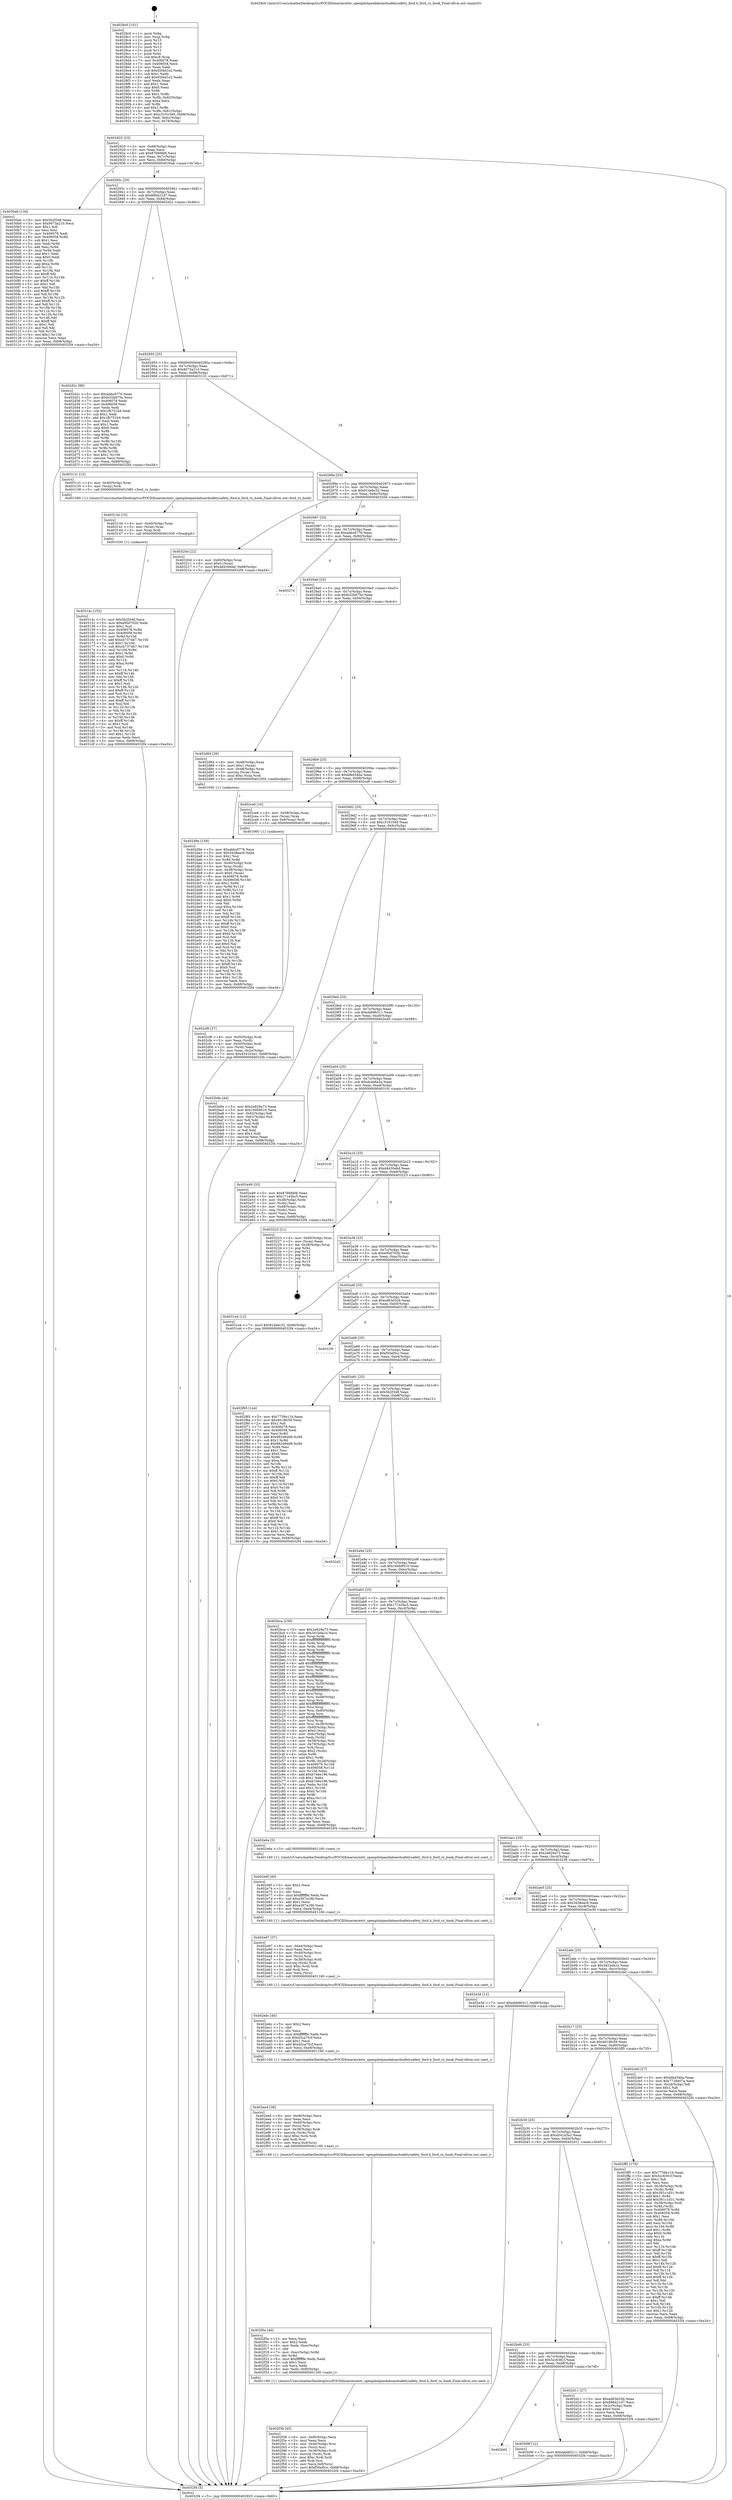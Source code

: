digraph "0x4028c0" {
  label = "0x4028c0 (/mnt/c/Users/mathe/Desktop/tcc/POCII/binaries/extr_openpilotpandaboardsafetysafety_ford.h_ford_rx_hook_Final-ollvm.out::main(0))"
  labelloc = "t"
  node[shape=record]

  Entry [label="",width=0.3,height=0.3,shape=circle,fillcolor=black,style=filled]
  "0x402925" [label="{
     0x402925 [23]\l
     | [instrs]\l
     &nbsp;&nbsp;0x402925 \<+3\>: mov -0x68(%rbp),%eax\l
     &nbsp;&nbsp;0x402928 \<+2\>: mov %eax,%ecx\l
     &nbsp;&nbsp;0x40292a \<+6\>: sub $0x87666fd8,%ecx\l
     &nbsp;&nbsp;0x402930 \<+3\>: mov %eax,-0x7c(%rbp)\l
     &nbsp;&nbsp;0x402933 \<+3\>: mov %ecx,-0x80(%rbp)\l
     &nbsp;&nbsp;0x402936 \<+6\>: je 00000000004030ab \<main+0x7eb\>\l
  }"]
  "0x4030ab" [label="{
     0x4030ab [134]\l
     | [instrs]\l
     &nbsp;&nbsp;0x4030ab \<+5\>: mov $0x5b2f348,%eax\l
     &nbsp;&nbsp;0x4030b0 \<+5\>: mov $0x9073a210,%ecx\l
     &nbsp;&nbsp;0x4030b5 \<+2\>: mov $0x1,%dl\l
     &nbsp;&nbsp;0x4030b7 \<+2\>: xor %esi,%esi\l
     &nbsp;&nbsp;0x4030b9 \<+7\>: mov 0x406078,%edi\l
     &nbsp;&nbsp;0x4030c0 \<+8\>: mov 0x406058,%r8d\l
     &nbsp;&nbsp;0x4030c8 \<+3\>: sub $0x1,%esi\l
     &nbsp;&nbsp;0x4030cb \<+3\>: mov %edi,%r9d\l
     &nbsp;&nbsp;0x4030ce \<+3\>: add %esi,%r9d\l
     &nbsp;&nbsp;0x4030d1 \<+4\>: imul %r9d,%edi\l
     &nbsp;&nbsp;0x4030d5 \<+3\>: and $0x1,%edi\l
     &nbsp;&nbsp;0x4030d8 \<+3\>: cmp $0x0,%edi\l
     &nbsp;&nbsp;0x4030db \<+4\>: sete %r10b\l
     &nbsp;&nbsp;0x4030df \<+4\>: cmp $0xa,%r8d\l
     &nbsp;&nbsp;0x4030e3 \<+4\>: setl %r11b\l
     &nbsp;&nbsp;0x4030e7 \<+3\>: mov %r10b,%bl\l
     &nbsp;&nbsp;0x4030ea \<+3\>: xor $0xff,%bl\l
     &nbsp;&nbsp;0x4030ed \<+3\>: mov %r11b,%r14b\l
     &nbsp;&nbsp;0x4030f0 \<+4\>: xor $0xff,%r14b\l
     &nbsp;&nbsp;0x4030f4 \<+3\>: xor $0x1,%dl\l
     &nbsp;&nbsp;0x4030f7 \<+3\>: mov %bl,%r15b\l
     &nbsp;&nbsp;0x4030fa \<+4\>: and $0xff,%r15b\l
     &nbsp;&nbsp;0x4030fe \<+3\>: and %dl,%r10b\l
     &nbsp;&nbsp;0x403101 \<+3\>: mov %r14b,%r12b\l
     &nbsp;&nbsp;0x403104 \<+4\>: and $0xff,%r12b\l
     &nbsp;&nbsp;0x403108 \<+3\>: and %dl,%r11b\l
     &nbsp;&nbsp;0x40310b \<+3\>: or %r10b,%r15b\l
     &nbsp;&nbsp;0x40310e \<+3\>: or %r11b,%r12b\l
     &nbsp;&nbsp;0x403111 \<+3\>: xor %r12b,%r15b\l
     &nbsp;&nbsp;0x403114 \<+3\>: or %r14b,%bl\l
     &nbsp;&nbsp;0x403117 \<+3\>: xor $0xff,%bl\l
     &nbsp;&nbsp;0x40311a \<+3\>: or $0x1,%dl\l
     &nbsp;&nbsp;0x40311d \<+2\>: and %dl,%bl\l
     &nbsp;&nbsp;0x40311f \<+3\>: or %bl,%r15b\l
     &nbsp;&nbsp;0x403122 \<+4\>: test $0x1,%r15b\l
     &nbsp;&nbsp;0x403126 \<+3\>: cmovne %ecx,%eax\l
     &nbsp;&nbsp;0x403129 \<+3\>: mov %eax,-0x68(%rbp)\l
     &nbsp;&nbsp;0x40312c \<+5\>: jmp 00000000004032f4 \<main+0xa34\>\l
  }"]
  "0x40293c" [label="{
     0x40293c [25]\l
     | [instrs]\l
     &nbsp;&nbsp;0x40293c \<+5\>: jmp 0000000000402941 \<main+0x81\>\l
     &nbsp;&nbsp;0x402941 \<+3\>: mov -0x7c(%rbp),%eax\l
     &nbsp;&nbsp;0x402944 \<+5\>: sub $0x888421d7,%eax\l
     &nbsp;&nbsp;0x402949 \<+6\>: mov %eax,-0x84(%rbp)\l
     &nbsp;&nbsp;0x40294f \<+6\>: je 0000000000402d2c \<main+0x46c\>\l
  }"]
  Exit [label="",width=0.3,height=0.3,shape=circle,fillcolor=black,style=filled,peripheries=2]
  "0x402d2c" [label="{
     0x402d2c [88]\l
     | [instrs]\l
     &nbsp;&nbsp;0x402d2c \<+5\>: mov $0xabbc6776,%eax\l
     &nbsp;&nbsp;0x402d31 \<+5\>: mov $0xb32b875e,%ecx\l
     &nbsp;&nbsp;0x402d36 \<+7\>: mov 0x406078,%edx\l
     &nbsp;&nbsp;0x402d3d \<+7\>: mov 0x406058,%esi\l
     &nbsp;&nbsp;0x402d44 \<+2\>: mov %edx,%edi\l
     &nbsp;&nbsp;0x402d46 \<+6\>: sub $0x1fb751b4,%edi\l
     &nbsp;&nbsp;0x402d4c \<+3\>: sub $0x1,%edi\l
     &nbsp;&nbsp;0x402d4f \<+6\>: add $0x1fb751b4,%edi\l
     &nbsp;&nbsp;0x402d55 \<+3\>: imul %edi,%edx\l
     &nbsp;&nbsp;0x402d58 \<+3\>: and $0x1,%edx\l
     &nbsp;&nbsp;0x402d5b \<+3\>: cmp $0x0,%edx\l
     &nbsp;&nbsp;0x402d5e \<+4\>: sete %r8b\l
     &nbsp;&nbsp;0x402d62 \<+3\>: cmp $0xa,%esi\l
     &nbsp;&nbsp;0x402d65 \<+4\>: setl %r9b\l
     &nbsp;&nbsp;0x402d69 \<+3\>: mov %r8b,%r10b\l
     &nbsp;&nbsp;0x402d6c \<+3\>: and %r9b,%r10b\l
     &nbsp;&nbsp;0x402d6f \<+3\>: xor %r9b,%r8b\l
     &nbsp;&nbsp;0x402d72 \<+3\>: or %r8b,%r10b\l
     &nbsp;&nbsp;0x402d75 \<+4\>: test $0x1,%r10b\l
     &nbsp;&nbsp;0x402d79 \<+3\>: cmovne %ecx,%eax\l
     &nbsp;&nbsp;0x402d7c \<+3\>: mov %eax,-0x68(%rbp)\l
     &nbsp;&nbsp;0x402d7f \<+5\>: jmp 00000000004032f4 \<main+0xa34\>\l
  }"]
  "0x402955" [label="{
     0x402955 [25]\l
     | [instrs]\l
     &nbsp;&nbsp;0x402955 \<+5\>: jmp 000000000040295a \<main+0x9a\>\l
     &nbsp;&nbsp;0x40295a \<+3\>: mov -0x7c(%rbp),%eax\l
     &nbsp;&nbsp;0x40295d \<+5\>: sub $0x9073a210,%eax\l
     &nbsp;&nbsp;0x402962 \<+6\>: mov %eax,-0x88(%rbp)\l
     &nbsp;&nbsp;0x402968 \<+6\>: je 0000000000403131 \<main+0x871\>\l
  }"]
  "0x40314c" [label="{
     0x40314c [152]\l
     | [instrs]\l
     &nbsp;&nbsp;0x40314c \<+5\>: mov $0x5b2f348,%ecx\l
     &nbsp;&nbsp;0x403151 \<+5\>: mov $0xe95d702b,%edx\l
     &nbsp;&nbsp;0x403156 \<+3\>: mov $0x1,%sil\l
     &nbsp;&nbsp;0x403159 \<+8\>: mov 0x406078,%r8d\l
     &nbsp;&nbsp;0x403161 \<+8\>: mov 0x406058,%r9d\l
     &nbsp;&nbsp;0x403169 \<+3\>: mov %r8d,%r10d\l
     &nbsp;&nbsp;0x40316c \<+7\>: add $0xcb7374b7,%r10d\l
     &nbsp;&nbsp;0x403173 \<+4\>: sub $0x1,%r10d\l
     &nbsp;&nbsp;0x403177 \<+7\>: sub $0xcb7374b7,%r10d\l
     &nbsp;&nbsp;0x40317e \<+4\>: imul %r10d,%r8d\l
     &nbsp;&nbsp;0x403182 \<+4\>: and $0x1,%r8d\l
     &nbsp;&nbsp;0x403186 \<+4\>: cmp $0x0,%r8d\l
     &nbsp;&nbsp;0x40318a \<+4\>: sete %r11b\l
     &nbsp;&nbsp;0x40318e \<+4\>: cmp $0xa,%r9d\l
     &nbsp;&nbsp;0x403192 \<+3\>: setl %bl\l
     &nbsp;&nbsp;0x403195 \<+3\>: mov %r11b,%r14b\l
     &nbsp;&nbsp;0x403198 \<+4\>: xor $0xff,%r14b\l
     &nbsp;&nbsp;0x40319c \<+3\>: mov %bl,%r15b\l
     &nbsp;&nbsp;0x40319f \<+4\>: xor $0xff,%r15b\l
     &nbsp;&nbsp;0x4031a3 \<+4\>: xor $0x1,%sil\l
     &nbsp;&nbsp;0x4031a7 \<+3\>: mov %r14b,%r12b\l
     &nbsp;&nbsp;0x4031aa \<+4\>: and $0xff,%r12b\l
     &nbsp;&nbsp;0x4031ae \<+3\>: and %sil,%r11b\l
     &nbsp;&nbsp;0x4031b1 \<+3\>: mov %r15b,%r13b\l
     &nbsp;&nbsp;0x4031b4 \<+4\>: and $0xff,%r13b\l
     &nbsp;&nbsp;0x4031b8 \<+3\>: and %sil,%bl\l
     &nbsp;&nbsp;0x4031bb \<+3\>: or %r11b,%r12b\l
     &nbsp;&nbsp;0x4031be \<+3\>: or %bl,%r13b\l
     &nbsp;&nbsp;0x4031c1 \<+3\>: xor %r13b,%r12b\l
     &nbsp;&nbsp;0x4031c4 \<+3\>: or %r15b,%r14b\l
     &nbsp;&nbsp;0x4031c7 \<+4\>: xor $0xff,%r14b\l
     &nbsp;&nbsp;0x4031cb \<+4\>: or $0x1,%sil\l
     &nbsp;&nbsp;0x4031cf \<+3\>: and %sil,%r14b\l
     &nbsp;&nbsp;0x4031d2 \<+3\>: or %r14b,%r12b\l
     &nbsp;&nbsp;0x4031d5 \<+4\>: test $0x1,%r12b\l
     &nbsp;&nbsp;0x4031d9 \<+3\>: cmovne %edx,%ecx\l
     &nbsp;&nbsp;0x4031dc \<+3\>: mov %ecx,-0x68(%rbp)\l
     &nbsp;&nbsp;0x4031df \<+5\>: jmp 00000000004032f4 \<main+0xa34\>\l
  }"]
  "0x403131" [label="{
     0x403131 [12]\l
     | [instrs]\l
     &nbsp;&nbsp;0x403131 \<+4\>: mov -0x40(%rbp),%rax\l
     &nbsp;&nbsp;0x403135 \<+3\>: mov (%rax),%rdi\l
     &nbsp;&nbsp;0x403138 \<+5\>: call 0000000000401580 \<ford_rx_hook\>\l
     | [calls]\l
     &nbsp;&nbsp;0x401580 \{1\} (/mnt/c/Users/mathe/Desktop/tcc/POCII/binaries/extr_openpilotpandaboardsafetysafety_ford.h_ford_rx_hook_Final-ollvm.out::ford_rx_hook)\l
  }"]
  "0x40296e" [label="{
     0x40296e [25]\l
     | [instrs]\l
     &nbsp;&nbsp;0x40296e \<+5\>: jmp 0000000000402973 \<main+0xb3\>\l
     &nbsp;&nbsp;0x402973 \<+3\>: mov -0x7c(%rbp),%eax\l
     &nbsp;&nbsp;0x402976 \<+5\>: sub $0x914ebc32,%eax\l
     &nbsp;&nbsp;0x40297b \<+6\>: mov %eax,-0x8c(%rbp)\l
     &nbsp;&nbsp;0x402981 \<+6\>: je 000000000040320d \<main+0x94d\>\l
  }"]
  "0x40313d" [label="{
     0x40313d [15]\l
     | [instrs]\l
     &nbsp;&nbsp;0x40313d \<+4\>: mov -0x40(%rbp),%rax\l
     &nbsp;&nbsp;0x403141 \<+3\>: mov (%rax),%rax\l
     &nbsp;&nbsp;0x403144 \<+3\>: mov %rax,%rdi\l
     &nbsp;&nbsp;0x403147 \<+5\>: call 0000000000401030 \<free@plt\>\l
     | [calls]\l
     &nbsp;&nbsp;0x401030 \{1\} (unknown)\l
  }"]
  "0x40320d" [label="{
     0x40320d [22]\l
     | [instrs]\l
     &nbsp;&nbsp;0x40320d \<+4\>: mov -0x60(%rbp),%rax\l
     &nbsp;&nbsp;0x403211 \<+6\>: movl $0x0,(%rax)\l
     &nbsp;&nbsp;0x403217 \<+7\>: movl $0xdd430ebd,-0x68(%rbp)\l
     &nbsp;&nbsp;0x40321e \<+5\>: jmp 00000000004032f4 \<main+0xa34\>\l
  }"]
  "0x402987" [label="{
     0x402987 [25]\l
     | [instrs]\l
     &nbsp;&nbsp;0x402987 \<+5\>: jmp 000000000040298c \<main+0xcc\>\l
     &nbsp;&nbsp;0x40298c \<+3\>: mov -0x7c(%rbp),%eax\l
     &nbsp;&nbsp;0x40298f \<+5\>: sub $0xabbc6776,%eax\l
     &nbsp;&nbsp;0x402994 \<+6\>: mov %eax,-0x90(%rbp)\l
     &nbsp;&nbsp;0x40299a \<+6\>: je 0000000000403274 \<main+0x9b4\>\l
  }"]
  "0x402b62" [label="{
     0x402b62\l
  }", style=dashed]
  "0x403274" [label="{
     0x403274\l
  }", style=dashed]
  "0x4029a0" [label="{
     0x4029a0 [25]\l
     | [instrs]\l
     &nbsp;&nbsp;0x4029a0 \<+5\>: jmp 00000000004029a5 \<main+0xe5\>\l
     &nbsp;&nbsp;0x4029a5 \<+3\>: mov -0x7c(%rbp),%eax\l
     &nbsp;&nbsp;0x4029a8 \<+5\>: sub $0xb32b875e,%eax\l
     &nbsp;&nbsp;0x4029ad \<+6\>: mov %eax,-0x94(%rbp)\l
     &nbsp;&nbsp;0x4029b3 \<+6\>: je 0000000000402d84 \<main+0x4c4\>\l
  }"]
  "0x40309f" [label="{
     0x40309f [12]\l
     | [instrs]\l
     &nbsp;&nbsp;0x40309f \<+7\>: movl $0xdab9b311,-0x68(%rbp)\l
     &nbsp;&nbsp;0x4030a6 \<+5\>: jmp 00000000004032f4 \<main+0xa34\>\l
  }"]
  "0x402d84" [label="{
     0x402d84 [26]\l
     | [instrs]\l
     &nbsp;&nbsp;0x402d84 \<+4\>: mov -0x48(%rbp),%rax\l
     &nbsp;&nbsp;0x402d88 \<+6\>: movl $0x1,(%rax)\l
     &nbsp;&nbsp;0x402d8e \<+4\>: mov -0x48(%rbp),%rax\l
     &nbsp;&nbsp;0x402d92 \<+3\>: movslq (%rax),%rax\l
     &nbsp;&nbsp;0x402d95 \<+4\>: imul $0xc,%rax,%rdi\l
     &nbsp;&nbsp;0x402d99 \<+5\>: call 0000000000401050 \<malloc@plt\>\l
     | [calls]\l
     &nbsp;&nbsp;0x401050 \{1\} (unknown)\l
  }"]
  "0x4029b9" [label="{
     0x4029b9 [25]\l
     | [instrs]\l
     &nbsp;&nbsp;0x4029b9 \<+5\>: jmp 00000000004029be \<main+0xfe\>\l
     &nbsp;&nbsp;0x4029be \<+3\>: mov -0x7c(%rbp),%eax\l
     &nbsp;&nbsp;0x4029c1 \<+5\>: sub $0xbfed34ba,%eax\l
     &nbsp;&nbsp;0x4029c6 \<+6\>: mov %eax,-0x98(%rbp)\l
     &nbsp;&nbsp;0x4029cc \<+6\>: je 0000000000402ce6 \<main+0x426\>\l
  }"]
  "0x402f38" [label="{
     0x402f38 [45]\l
     | [instrs]\l
     &nbsp;&nbsp;0x402f38 \<+6\>: mov -0xf0(%rbp),%ecx\l
     &nbsp;&nbsp;0x402f3e \<+3\>: imul %eax,%ecx\l
     &nbsp;&nbsp;0x402f41 \<+4\>: mov -0x40(%rbp),%rsi\l
     &nbsp;&nbsp;0x402f45 \<+3\>: mov (%rsi),%rsi\l
     &nbsp;&nbsp;0x402f48 \<+4\>: mov -0x38(%rbp),%rdi\l
     &nbsp;&nbsp;0x402f4c \<+3\>: movslq (%rdi),%rdi\l
     &nbsp;&nbsp;0x402f4f \<+4\>: imul $0xc,%rdi,%rdi\l
     &nbsp;&nbsp;0x402f53 \<+3\>: add %rdi,%rsi\l
     &nbsp;&nbsp;0x402f56 \<+3\>: mov %ecx,0x8(%rsi)\l
     &nbsp;&nbsp;0x402f59 \<+7\>: movl $0xf50af5cc,-0x68(%rbp)\l
     &nbsp;&nbsp;0x402f60 \<+5\>: jmp 00000000004032f4 \<main+0xa34\>\l
  }"]
  "0x402ce6" [label="{
     0x402ce6 [16]\l
     | [instrs]\l
     &nbsp;&nbsp;0x402ce6 \<+4\>: mov -0x58(%rbp),%rax\l
     &nbsp;&nbsp;0x402cea \<+3\>: mov (%rax),%rax\l
     &nbsp;&nbsp;0x402ced \<+4\>: mov 0x8(%rax),%rdi\l
     &nbsp;&nbsp;0x402cf1 \<+5\>: call 0000000000401060 \<atoi@plt\>\l
     | [calls]\l
     &nbsp;&nbsp;0x401060 \{1\} (unknown)\l
  }"]
  "0x4029d2" [label="{
     0x4029d2 [25]\l
     | [instrs]\l
     &nbsp;&nbsp;0x4029d2 \<+5\>: jmp 00000000004029d7 \<main+0x117\>\l
     &nbsp;&nbsp;0x4029d7 \<+3\>: mov -0x7c(%rbp),%eax\l
     &nbsp;&nbsp;0x4029da \<+5\>: sub $0xc3191049,%eax\l
     &nbsp;&nbsp;0x4029df \<+6\>: mov %eax,-0x9c(%rbp)\l
     &nbsp;&nbsp;0x4029e5 \<+6\>: je 0000000000402b9e \<main+0x2de\>\l
  }"]
  "0x402f0a" [label="{
     0x402f0a [46]\l
     | [instrs]\l
     &nbsp;&nbsp;0x402f0a \<+2\>: xor %ecx,%ecx\l
     &nbsp;&nbsp;0x402f0c \<+5\>: mov $0x2,%edx\l
     &nbsp;&nbsp;0x402f11 \<+6\>: mov %edx,-0xec(%rbp)\l
     &nbsp;&nbsp;0x402f17 \<+1\>: cltd\l
     &nbsp;&nbsp;0x402f18 \<+7\>: mov -0xec(%rbp),%r8d\l
     &nbsp;&nbsp;0x402f1f \<+3\>: idiv %r8d\l
     &nbsp;&nbsp;0x402f22 \<+6\>: imul $0xfffffffe,%edx,%edx\l
     &nbsp;&nbsp;0x402f28 \<+3\>: sub $0x1,%ecx\l
     &nbsp;&nbsp;0x402f2b \<+2\>: sub %ecx,%edx\l
     &nbsp;&nbsp;0x402f2d \<+6\>: mov %edx,-0xf0(%rbp)\l
     &nbsp;&nbsp;0x402f33 \<+5\>: call 0000000000401160 \<next_i\>\l
     | [calls]\l
     &nbsp;&nbsp;0x401160 \{1\} (/mnt/c/Users/mathe/Desktop/tcc/POCII/binaries/extr_openpilotpandaboardsafetysafety_ford.h_ford_rx_hook_Final-ollvm.out::next_i)\l
  }"]
  "0x402b9e" [label="{
     0x402b9e [44]\l
     | [instrs]\l
     &nbsp;&nbsp;0x402b9e \<+5\>: mov $0x2e829a73,%eax\l
     &nbsp;&nbsp;0x402ba3 \<+5\>: mov $0x160b9510,%ecx\l
     &nbsp;&nbsp;0x402ba8 \<+3\>: mov -0x62(%rbp),%dl\l
     &nbsp;&nbsp;0x402bab \<+4\>: mov -0x61(%rbp),%sil\l
     &nbsp;&nbsp;0x402baf \<+3\>: mov %dl,%dil\l
     &nbsp;&nbsp;0x402bb2 \<+3\>: and %sil,%dil\l
     &nbsp;&nbsp;0x402bb5 \<+3\>: xor %sil,%dl\l
     &nbsp;&nbsp;0x402bb8 \<+3\>: or %dl,%dil\l
     &nbsp;&nbsp;0x402bbb \<+4\>: test $0x1,%dil\l
     &nbsp;&nbsp;0x402bbf \<+3\>: cmovne %ecx,%eax\l
     &nbsp;&nbsp;0x402bc2 \<+3\>: mov %eax,-0x68(%rbp)\l
     &nbsp;&nbsp;0x402bc5 \<+5\>: jmp 00000000004032f4 \<main+0xa34\>\l
  }"]
  "0x4029eb" [label="{
     0x4029eb [25]\l
     | [instrs]\l
     &nbsp;&nbsp;0x4029eb \<+5\>: jmp 00000000004029f0 \<main+0x130\>\l
     &nbsp;&nbsp;0x4029f0 \<+3\>: mov -0x7c(%rbp),%eax\l
     &nbsp;&nbsp;0x4029f3 \<+5\>: sub $0xdab9b311,%eax\l
     &nbsp;&nbsp;0x4029f8 \<+6\>: mov %eax,-0xa0(%rbp)\l
     &nbsp;&nbsp;0x4029fe \<+6\>: je 0000000000402e49 \<main+0x589\>\l
  }"]
  "0x4032f4" [label="{
     0x4032f4 [5]\l
     | [instrs]\l
     &nbsp;&nbsp;0x4032f4 \<+5\>: jmp 0000000000402925 \<main+0x65\>\l
  }"]
  "0x4028c0" [label="{
     0x4028c0 [101]\l
     | [instrs]\l
     &nbsp;&nbsp;0x4028c0 \<+1\>: push %rbp\l
     &nbsp;&nbsp;0x4028c1 \<+3\>: mov %rsp,%rbp\l
     &nbsp;&nbsp;0x4028c4 \<+2\>: push %r15\l
     &nbsp;&nbsp;0x4028c6 \<+2\>: push %r14\l
     &nbsp;&nbsp;0x4028c8 \<+2\>: push %r13\l
     &nbsp;&nbsp;0x4028ca \<+2\>: push %r12\l
     &nbsp;&nbsp;0x4028cc \<+1\>: push %rbx\l
     &nbsp;&nbsp;0x4028cd \<+7\>: sub $0xc8,%rsp\l
     &nbsp;&nbsp;0x4028d4 \<+7\>: mov 0x406078,%eax\l
     &nbsp;&nbsp;0x4028db \<+7\>: mov 0x406058,%ecx\l
     &nbsp;&nbsp;0x4028e2 \<+2\>: mov %eax,%edx\l
     &nbsp;&nbsp;0x4028e4 \<+6\>: sub $0x92f4d1e2,%edx\l
     &nbsp;&nbsp;0x4028ea \<+3\>: sub $0x1,%edx\l
     &nbsp;&nbsp;0x4028ed \<+6\>: add $0x92f4d1e2,%edx\l
     &nbsp;&nbsp;0x4028f3 \<+3\>: imul %edx,%eax\l
     &nbsp;&nbsp;0x4028f6 \<+3\>: and $0x1,%eax\l
     &nbsp;&nbsp;0x4028f9 \<+3\>: cmp $0x0,%eax\l
     &nbsp;&nbsp;0x4028fc \<+4\>: sete %r8b\l
     &nbsp;&nbsp;0x402900 \<+4\>: and $0x1,%r8b\l
     &nbsp;&nbsp;0x402904 \<+4\>: mov %r8b,-0x62(%rbp)\l
     &nbsp;&nbsp;0x402908 \<+3\>: cmp $0xa,%ecx\l
     &nbsp;&nbsp;0x40290b \<+4\>: setl %r8b\l
     &nbsp;&nbsp;0x40290f \<+4\>: and $0x1,%r8b\l
     &nbsp;&nbsp;0x402913 \<+4\>: mov %r8b,-0x61(%rbp)\l
     &nbsp;&nbsp;0x402917 \<+7\>: movl $0xc3191049,-0x68(%rbp)\l
     &nbsp;&nbsp;0x40291e \<+3\>: mov %edi,-0x6c(%rbp)\l
     &nbsp;&nbsp;0x402921 \<+4\>: mov %rsi,-0x78(%rbp)\l
  }"]
  "0x402ee4" [label="{
     0x402ee4 [38]\l
     | [instrs]\l
     &nbsp;&nbsp;0x402ee4 \<+6\>: mov -0xe8(%rbp),%ecx\l
     &nbsp;&nbsp;0x402eea \<+3\>: imul %eax,%ecx\l
     &nbsp;&nbsp;0x402eed \<+4\>: mov -0x40(%rbp),%rsi\l
     &nbsp;&nbsp;0x402ef1 \<+3\>: mov (%rsi),%rsi\l
     &nbsp;&nbsp;0x402ef4 \<+4\>: mov -0x38(%rbp),%rdi\l
     &nbsp;&nbsp;0x402ef8 \<+3\>: movslq (%rdi),%rdi\l
     &nbsp;&nbsp;0x402efb \<+4\>: imul $0xc,%rdi,%rdi\l
     &nbsp;&nbsp;0x402eff \<+3\>: add %rdi,%rsi\l
     &nbsp;&nbsp;0x402f02 \<+3\>: mov %ecx,0x4(%rsi)\l
     &nbsp;&nbsp;0x402f05 \<+5\>: call 0000000000401160 \<next_i\>\l
     | [calls]\l
     &nbsp;&nbsp;0x401160 \{1\} (/mnt/c/Users/mathe/Desktop/tcc/POCII/binaries/extr_openpilotpandaboardsafetysafety_ford.h_ford_rx_hook_Final-ollvm.out::next_i)\l
  }"]
  "0x402e49" [label="{
     0x402e49 [33]\l
     | [instrs]\l
     &nbsp;&nbsp;0x402e49 \<+5\>: mov $0x87666fd8,%eax\l
     &nbsp;&nbsp;0x402e4e \<+5\>: mov $0x17143bc5,%ecx\l
     &nbsp;&nbsp;0x402e53 \<+4\>: mov -0x38(%rbp),%rdx\l
     &nbsp;&nbsp;0x402e57 \<+2\>: mov (%rdx),%esi\l
     &nbsp;&nbsp;0x402e59 \<+4\>: mov -0x48(%rbp),%rdx\l
     &nbsp;&nbsp;0x402e5d \<+2\>: cmp (%rdx),%esi\l
     &nbsp;&nbsp;0x402e5f \<+3\>: cmovl %ecx,%eax\l
     &nbsp;&nbsp;0x402e62 \<+3\>: mov %eax,-0x68(%rbp)\l
     &nbsp;&nbsp;0x402e65 \<+5\>: jmp 00000000004032f4 \<main+0xa34\>\l
  }"]
  "0x402a04" [label="{
     0x402a04 [25]\l
     | [instrs]\l
     &nbsp;&nbsp;0x402a04 \<+5\>: jmp 0000000000402a09 \<main+0x149\>\l
     &nbsp;&nbsp;0x402a09 \<+3\>: mov -0x7c(%rbp),%eax\l
     &nbsp;&nbsp;0x402a0c \<+5\>: sub $0xdceb6a3a,%eax\l
     &nbsp;&nbsp;0x402a11 \<+6\>: mov %eax,-0xa4(%rbp)\l
     &nbsp;&nbsp;0x402a17 \<+6\>: je 00000000004031fc \<main+0x93c\>\l
  }"]
  "0x402ebc" [label="{
     0x402ebc [40]\l
     | [instrs]\l
     &nbsp;&nbsp;0x402ebc \<+5\>: mov $0x2,%ecx\l
     &nbsp;&nbsp;0x402ec1 \<+1\>: cltd\l
     &nbsp;&nbsp;0x402ec2 \<+2\>: idiv %ecx\l
     &nbsp;&nbsp;0x402ec4 \<+6\>: imul $0xfffffffe,%edx,%ecx\l
     &nbsp;&nbsp;0x402eca \<+6\>: sub $0xd3ca75cf,%ecx\l
     &nbsp;&nbsp;0x402ed0 \<+3\>: add $0x1,%ecx\l
     &nbsp;&nbsp;0x402ed3 \<+6\>: add $0xd3ca75cf,%ecx\l
     &nbsp;&nbsp;0x402ed9 \<+6\>: mov %ecx,-0xe8(%rbp)\l
     &nbsp;&nbsp;0x402edf \<+5\>: call 0000000000401160 \<next_i\>\l
     | [calls]\l
     &nbsp;&nbsp;0x401160 \{1\} (/mnt/c/Users/mathe/Desktop/tcc/POCII/binaries/extr_openpilotpandaboardsafetysafety_ford.h_ford_rx_hook_Final-ollvm.out::next_i)\l
  }"]
  "0x4031fc" [label="{
     0x4031fc\l
  }", style=dashed]
  "0x402a1d" [label="{
     0x402a1d [25]\l
     | [instrs]\l
     &nbsp;&nbsp;0x402a1d \<+5\>: jmp 0000000000402a22 \<main+0x162\>\l
     &nbsp;&nbsp;0x402a22 \<+3\>: mov -0x7c(%rbp),%eax\l
     &nbsp;&nbsp;0x402a25 \<+5\>: sub $0xdd430ebd,%eax\l
     &nbsp;&nbsp;0x402a2a \<+6\>: mov %eax,-0xa8(%rbp)\l
     &nbsp;&nbsp;0x402a30 \<+6\>: je 0000000000403223 \<main+0x963\>\l
  }"]
  "0x402e97" [label="{
     0x402e97 [37]\l
     | [instrs]\l
     &nbsp;&nbsp;0x402e97 \<+6\>: mov -0xe4(%rbp),%ecx\l
     &nbsp;&nbsp;0x402e9d \<+3\>: imul %eax,%ecx\l
     &nbsp;&nbsp;0x402ea0 \<+4\>: mov -0x40(%rbp),%rsi\l
     &nbsp;&nbsp;0x402ea4 \<+3\>: mov (%rsi),%rsi\l
     &nbsp;&nbsp;0x402ea7 \<+4\>: mov -0x38(%rbp),%rdi\l
     &nbsp;&nbsp;0x402eab \<+3\>: movslq (%rdi),%rdi\l
     &nbsp;&nbsp;0x402eae \<+4\>: imul $0xc,%rdi,%rdi\l
     &nbsp;&nbsp;0x402eb2 \<+3\>: add %rdi,%rsi\l
     &nbsp;&nbsp;0x402eb5 \<+2\>: mov %ecx,(%rsi)\l
     &nbsp;&nbsp;0x402eb7 \<+5\>: call 0000000000401160 \<next_i\>\l
     | [calls]\l
     &nbsp;&nbsp;0x401160 \{1\} (/mnt/c/Users/mathe/Desktop/tcc/POCII/binaries/extr_openpilotpandaboardsafetysafety_ford.h_ford_rx_hook_Final-ollvm.out::next_i)\l
  }"]
  "0x403223" [label="{
     0x403223 [21]\l
     | [instrs]\l
     &nbsp;&nbsp;0x403223 \<+4\>: mov -0x60(%rbp),%rax\l
     &nbsp;&nbsp;0x403227 \<+2\>: mov (%rax),%eax\l
     &nbsp;&nbsp;0x403229 \<+4\>: lea -0x28(%rbp),%rsp\l
     &nbsp;&nbsp;0x40322d \<+1\>: pop %rbx\l
     &nbsp;&nbsp;0x40322e \<+2\>: pop %r12\l
     &nbsp;&nbsp;0x403230 \<+2\>: pop %r13\l
     &nbsp;&nbsp;0x403232 \<+2\>: pop %r14\l
     &nbsp;&nbsp;0x403234 \<+2\>: pop %r15\l
     &nbsp;&nbsp;0x403236 \<+1\>: pop %rbp\l
     &nbsp;&nbsp;0x403237 \<+1\>: ret\l
  }"]
  "0x402a36" [label="{
     0x402a36 [25]\l
     | [instrs]\l
     &nbsp;&nbsp;0x402a36 \<+5\>: jmp 0000000000402a3b \<main+0x17b\>\l
     &nbsp;&nbsp;0x402a3b \<+3\>: mov -0x7c(%rbp),%eax\l
     &nbsp;&nbsp;0x402a3e \<+5\>: sub $0xe95d702b,%eax\l
     &nbsp;&nbsp;0x402a43 \<+6\>: mov %eax,-0xac(%rbp)\l
     &nbsp;&nbsp;0x402a49 \<+6\>: je 00000000004031e4 \<main+0x924\>\l
  }"]
  "0x402e6f" [label="{
     0x402e6f [40]\l
     | [instrs]\l
     &nbsp;&nbsp;0x402e6f \<+5\>: mov $0x2,%ecx\l
     &nbsp;&nbsp;0x402e74 \<+1\>: cltd\l
     &nbsp;&nbsp;0x402e75 \<+2\>: idiv %ecx\l
     &nbsp;&nbsp;0x402e77 \<+6\>: imul $0xfffffffe,%edx,%ecx\l
     &nbsp;&nbsp;0x402e7d \<+6\>: sub $0xa307a18b,%ecx\l
     &nbsp;&nbsp;0x402e83 \<+3\>: add $0x1,%ecx\l
     &nbsp;&nbsp;0x402e86 \<+6\>: add $0xa307a18b,%ecx\l
     &nbsp;&nbsp;0x402e8c \<+6\>: mov %ecx,-0xe4(%rbp)\l
     &nbsp;&nbsp;0x402e92 \<+5\>: call 0000000000401160 \<next_i\>\l
     | [calls]\l
     &nbsp;&nbsp;0x401160 \{1\} (/mnt/c/Users/mathe/Desktop/tcc/POCII/binaries/extr_openpilotpandaboardsafetysafety_ford.h_ford_rx_hook_Final-ollvm.out::next_i)\l
  }"]
  "0x4031e4" [label="{
     0x4031e4 [12]\l
     | [instrs]\l
     &nbsp;&nbsp;0x4031e4 \<+7\>: movl $0x914ebc32,-0x68(%rbp)\l
     &nbsp;&nbsp;0x4031eb \<+5\>: jmp 00000000004032f4 \<main+0xa34\>\l
  }"]
  "0x402a4f" [label="{
     0x402a4f [25]\l
     | [instrs]\l
     &nbsp;&nbsp;0x402a4f \<+5\>: jmp 0000000000402a54 \<main+0x194\>\l
     &nbsp;&nbsp;0x402a54 \<+3\>: mov -0x7c(%rbp),%eax\l
     &nbsp;&nbsp;0x402a57 \<+5\>: sub $0xed63d32b,%eax\l
     &nbsp;&nbsp;0x402a5c \<+6\>: mov %eax,-0xb0(%rbp)\l
     &nbsp;&nbsp;0x402a62 \<+6\>: je 00000000004031f0 \<main+0x930\>\l
  }"]
  "0x402d9e" [label="{
     0x402d9e [159]\l
     | [instrs]\l
     &nbsp;&nbsp;0x402d9e \<+5\>: mov $0xabbc6776,%ecx\l
     &nbsp;&nbsp;0x402da3 \<+5\>: mov $0x3438eac9,%edx\l
     &nbsp;&nbsp;0x402da8 \<+3\>: mov $0x1,%sil\l
     &nbsp;&nbsp;0x402dab \<+3\>: xor %r8d,%r8d\l
     &nbsp;&nbsp;0x402dae \<+4\>: mov -0x40(%rbp),%rdi\l
     &nbsp;&nbsp;0x402db2 \<+3\>: mov %rax,(%rdi)\l
     &nbsp;&nbsp;0x402db5 \<+4\>: mov -0x38(%rbp),%rax\l
     &nbsp;&nbsp;0x402db9 \<+6\>: movl $0x0,(%rax)\l
     &nbsp;&nbsp;0x402dbf \<+8\>: mov 0x406078,%r9d\l
     &nbsp;&nbsp;0x402dc7 \<+8\>: mov 0x406058,%r10d\l
     &nbsp;&nbsp;0x402dcf \<+4\>: sub $0x1,%r8d\l
     &nbsp;&nbsp;0x402dd3 \<+3\>: mov %r9d,%r11d\l
     &nbsp;&nbsp;0x402dd6 \<+3\>: add %r8d,%r11d\l
     &nbsp;&nbsp;0x402dd9 \<+4\>: imul %r11d,%r9d\l
     &nbsp;&nbsp;0x402ddd \<+4\>: and $0x1,%r9d\l
     &nbsp;&nbsp;0x402de1 \<+4\>: cmp $0x0,%r9d\l
     &nbsp;&nbsp;0x402de5 \<+3\>: sete %bl\l
     &nbsp;&nbsp;0x402de8 \<+4\>: cmp $0xa,%r10d\l
     &nbsp;&nbsp;0x402dec \<+4\>: setl %r14b\l
     &nbsp;&nbsp;0x402df0 \<+3\>: mov %bl,%r15b\l
     &nbsp;&nbsp;0x402df3 \<+4\>: xor $0xff,%r15b\l
     &nbsp;&nbsp;0x402df7 \<+3\>: mov %r14b,%r12b\l
     &nbsp;&nbsp;0x402dfa \<+4\>: xor $0xff,%r12b\l
     &nbsp;&nbsp;0x402dfe \<+4\>: xor $0x0,%sil\l
     &nbsp;&nbsp;0x402e02 \<+3\>: mov %r15b,%r13b\l
     &nbsp;&nbsp;0x402e05 \<+4\>: and $0x0,%r13b\l
     &nbsp;&nbsp;0x402e09 \<+3\>: and %sil,%bl\l
     &nbsp;&nbsp;0x402e0c \<+3\>: mov %r12b,%al\l
     &nbsp;&nbsp;0x402e0f \<+2\>: and $0x0,%al\l
     &nbsp;&nbsp;0x402e11 \<+3\>: and %sil,%r14b\l
     &nbsp;&nbsp;0x402e14 \<+3\>: or %bl,%r13b\l
     &nbsp;&nbsp;0x402e17 \<+3\>: or %r14b,%al\l
     &nbsp;&nbsp;0x402e1a \<+3\>: xor %al,%r13b\l
     &nbsp;&nbsp;0x402e1d \<+3\>: or %r12b,%r15b\l
     &nbsp;&nbsp;0x402e20 \<+4\>: xor $0xff,%r15b\l
     &nbsp;&nbsp;0x402e24 \<+4\>: or $0x0,%sil\l
     &nbsp;&nbsp;0x402e28 \<+3\>: and %sil,%r15b\l
     &nbsp;&nbsp;0x402e2b \<+3\>: or %r15b,%r13b\l
     &nbsp;&nbsp;0x402e2e \<+4\>: test $0x1,%r13b\l
     &nbsp;&nbsp;0x402e32 \<+3\>: cmovne %edx,%ecx\l
     &nbsp;&nbsp;0x402e35 \<+3\>: mov %ecx,-0x68(%rbp)\l
     &nbsp;&nbsp;0x402e38 \<+5\>: jmp 00000000004032f4 \<main+0xa34\>\l
  }"]
  "0x4031f0" [label="{
     0x4031f0\l
  }", style=dashed]
  "0x402a68" [label="{
     0x402a68 [25]\l
     | [instrs]\l
     &nbsp;&nbsp;0x402a68 \<+5\>: jmp 0000000000402a6d \<main+0x1ad\>\l
     &nbsp;&nbsp;0x402a6d \<+3\>: mov -0x7c(%rbp),%eax\l
     &nbsp;&nbsp;0x402a70 \<+5\>: sub $0xf50af5cc,%eax\l
     &nbsp;&nbsp;0x402a75 \<+6\>: mov %eax,-0xb4(%rbp)\l
     &nbsp;&nbsp;0x402a7b \<+6\>: je 0000000000402f65 \<main+0x6a5\>\l
  }"]
  "0x402b49" [label="{
     0x402b49 [25]\l
     | [instrs]\l
     &nbsp;&nbsp;0x402b49 \<+5\>: jmp 0000000000402b4e \<main+0x28e\>\l
     &nbsp;&nbsp;0x402b4e \<+3\>: mov -0x7c(%rbp),%eax\l
     &nbsp;&nbsp;0x402b51 \<+5\>: sub $0x5cc6361f,%eax\l
     &nbsp;&nbsp;0x402b56 \<+6\>: mov %eax,-0xd8(%rbp)\l
     &nbsp;&nbsp;0x402b5c \<+6\>: je 000000000040309f \<main+0x7df\>\l
  }"]
  "0x402f65" [label="{
     0x402f65 [144]\l
     | [instrs]\l
     &nbsp;&nbsp;0x402f65 \<+5\>: mov $0x7758e11b,%eax\l
     &nbsp;&nbsp;0x402f6a \<+5\>: mov $0x4018fc59,%ecx\l
     &nbsp;&nbsp;0x402f6f \<+2\>: mov $0x1,%dl\l
     &nbsp;&nbsp;0x402f71 \<+7\>: mov 0x406078,%esi\l
     &nbsp;&nbsp;0x402f78 \<+7\>: mov 0x406058,%edi\l
     &nbsp;&nbsp;0x402f7f \<+3\>: mov %esi,%r8d\l
     &nbsp;&nbsp;0x402f82 \<+7\>: add $0x982d6dd9,%r8d\l
     &nbsp;&nbsp;0x402f89 \<+4\>: sub $0x1,%r8d\l
     &nbsp;&nbsp;0x402f8d \<+7\>: sub $0x982d6dd9,%r8d\l
     &nbsp;&nbsp;0x402f94 \<+4\>: imul %r8d,%esi\l
     &nbsp;&nbsp;0x402f98 \<+3\>: and $0x1,%esi\l
     &nbsp;&nbsp;0x402f9b \<+3\>: cmp $0x0,%esi\l
     &nbsp;&nbsp;0x402f9e \<+4\>: sete %r9b\l
     &nbsp;&nbsp;0x402fa2 \<+3\>: cmp $0xa,%edi\l
     &nbsp;&nbsp;0x402fa5 \<+4\>: setl %r10b\l
     &nbsp;&nbsp;0x402fa9 \<+3\>: mov %r9b,%r11b\l
     &nbsp;&nbsp;0x402fac \<+4\>: xor $0xff,%r11b\l
     &nbsp;&nbsp;0x402fb0 \<+3\>: mov %r10b,%bl\l
     &nbsp;&nbsp;0x402fb3 \<+3\>: xor $0xff,%bl\l
     &nbsp;&nbsp;0x402fb6 \<+3\>: xor $0x0,%dl\l
     &nbsp;&nbsp;0x402fb9 \<+3\>: mov %r11b,%r14b\l
     &nbsp;&nbsp;0x402fbc \<+4\>: and $0x0,%r14b\l
     &nbsp;&nbsp;0x402fc0 \<+3\>: and %dl,%r9b\l
     &nbsp;&nbsp;0x402fc3 \<+3\>: mov %bl,%r15b\l
     &nbsp;&nbsp;0x402fc6 \<+4\>: and $0x0,%r15b\l
     &nbsp;&nbsp;0x402fca \<+3\>: and %dl,%r10b\l
     &nbsp;&nbsp;0x402fcd \<+3\>: or %r9b,%r14b\l
     &nbsp;&nbsp;0x402fd0 \<+3\>: or %r10b,%r15b\l
     &nbsp;&nbsp;0x402fd3 \<+3\>: xor %r15b,%r14b\l
     &nbsp;&nbsp;0x402fd6 \<+3\>: or %bl,%r11b\l
     &nbsp;&nbsp;0x402fd9 \<+4\>: xor $0xff,%r11b\l
     &nbsp;&nbsp;0x402fdd \<+3\>: or $0x0,%dl\l
     &nbsp;&nbsp;0x402fe0 \<+3\>: and %dl,%r11b\l
     &nbsp;&nbsp;0x402fe3 \<+3\>: or %r11b,%r14b\l
     &nbsp;&nbsp;0x402fe6 \<+4\>: test $0x1,%r14b\l
     &nbsp;&nbsp;0x402fea \<+3\>: cmovne %ecx,%eax\l
     &nbsp;&nbsp;0x402fed \<+3\>: mov %eax,-0x68(%rbp)\l
     &nbsp;&nbsp;0x402ff0 \<+5\>: jmp 00000000004032f4 \<main+0xa34\>\l
  }"]
  "0x402a81" [label="{
     0x402a81 [25]\l
     | [instrs]\l
     &nbsp;&nbsp;0x402a81 \<+5\>: jmp 0000000000402a86 \<main+0x1c6\>\l
     &nbsp;&nbsp;0x402a86 \<+3\>: mov -0x7c(%rbp),%eax\l
     &nbsp;&nbsp;0x402a89 \<+5\>: sub $0x5b2f348,%eax\l
     &nbsp;&nbsp;0x402a8e \<+6\>: mov %eax,-0xb8(%rbp)\l
     &nbsp;&nbsp;0x402a94 \<+6\>: je 00000000004032d2 \<main+0xa12\>\l
  }"]
  "0x402d11" [label="{
     0x402d11 [27]\l
     | [instrs]\l
     &nbsp;&nbsp;0x402d11 \<+5\>: mov $0xed63d32b,%eax\l
     &nbsp;&nbsp;0x402d16 \<+5\>: mov $0x888421d7,%ecx\l
     &nbsp;&nbsp;0x402d1b \<+3\>: mov -0x2c(%rbp),%edx\l
     &nbsp;&nbsp;0x402d1e \<+3\>: cmp $0x0,%edx\l
     &nbsp;&nbsp;0x402d21 \<+3\>: cmove %ecx,%eax\l
     &nbsp;&nbsp;0x402d24 \<+3\>: mov %eax,-0x68(%rbp)\l
     &nbsp;&nbsp;0x402d27 \<+5\>: jmp 00000000004032f4 \<main+0xa34\>\l
  }"]
  "0x4032d2" [label="{
     0x4032d2\l
  }", style=dashed]
  "0x402a9a" [label="{
     0x402a9a [25]\l
     | [instrs]\l
     &nbsp;&nbsp;0x402a9a \<+5\>: jmp 0000000000402a9f \<main+0x1df\>\l
     &nbsp;&nbsp;0x402a9f \<+3\>: mov -0x7c(%rbp),%eax\l
     &nbsp;&nbsp;0x402aa2 \<+5\>: sub $0x160b9510,%eax\l
     &nbsp;&nbsp;0x402aa7 \<+6\>: mov %eax,-0xbc(%rbp)\l
     &nbsp;&nbsp;0x402aad \<+6\>: je 0000000000402bca \<main+0x30a\>\l
  }"]
  "0x402b30" [label="{
     0x402b30 [25]\l
     | [instrs]\l
     &nbsp;&nbsp;0x402b30 \<+5\>: jmp 0000000000402b35 \<main+0x275\>\l
     &nbsp;&nbsp;0x402b35 \<+3\>: mov -0x7c(%rbp),%eax\l
     &nbsp;&nbsp;0x402b38 \<+5\>: sub $0x4541b3a1,%eax\l
     &nbsp;&nbsp;0x402b3d \<+6\>: mov %eax,-0xd4(%rbp)\l
     &nbsp;&nbsp;0x402b43 \<+6\>: je 0000000000402d11 \<main+0x451\>\l
  }"]
  "0x402bca" [label="{
     0x402bca [230]\l
     | [instrs]\l
     &nbsp;&nbsp;0x402bca \<+5\>: mov $0x2e829a73,%eax\l
     &nbsp;&nbsp;0x402bcf \<+5\>: mov $0x3d1bda1e,%ecx\l
     &nbsp;&nbsp;0x402bd4 \<+3\>: mov %rsp,%rdx\l
     &nbsp;&nbsp;0x402bd7 \<+4\>: add $0xfffffffffffffff0,%rdx\l
     &nbsp;&nbsp;0x402bdb \<+3\>: mov %rdx,%rsp\l
     &nbsp;&nbsp;0x402bde \<+4\>: mov %rdx,-0x60(%rbp)\l
     &nbsp;&nbsp;0x402be2 \<+3\>: mov %rsp,%rdx\l
     &nbsp;&nbsp;0x402be5 \<+4\>: add $0xfffffffffffffff0,%rdx\l
     &nbsp;&nbsp;0x402be9 \<+3\>: mov %rdx,%rsp\l
     &nbsp;&nbsp;0x402bec \<+3\>: mov %rsp,%rsi\l
     &nbsp;&nbsp;0x402bef \<+4\>: add $0xfffffffffffffff0,%rsi\l
     &nbsp;&nbsp;0x402bf3 \<+3\>: mov %rsi,%rsp\l
     &nbsp;&nbsp;0x402bf6 \<+4\>: mov %rsi,-0x58(%rbp)\l
     &nbsp;&nbsp;0x402bfa \<+3\>: mov %rsp,%rsi\l
     &nbsp;&nbsp;0x402bfd \<+4\>: add $0xfffffffffffffff0,%rsi\l
     &nbsp;&nbsp;0x402c01 \<+3\>: mov %rsi,%rsp\l
     &nbsp;&nbsp;0x402c04 \<+4\>: mov %rsi,-0x50(%rbp)\l
     &nbsp;&nbsp;0x402c08 \<+3\>: mov %rsp,%rsi\l
     &nbsp;&nbsp;0x402c0b \<+4\>: add $0xfffffffffffffff0,%rsi\l
     &nbsp;&nbsp;0x402c0f \<+3\>: mov %rsi,%rsp\l
     &nbsp;&nbsp;0x402c12 \<+4\>: mov %rsi,-0x48(%rbp)\l
     &nbsp;&nbsp;0x402c16 \<+3\>: mov %rsp,%rsi\l
     &nbsp;&nbsp;0x402c19 \<+4\>: add $0xfffffffffffffff0,%rsi\l
     &nbsp;&nbsp;0x402c1d \<+3\>: mov %rsi,%rsp\l
     &nbsp;&nbsp;0x402c20 \<+4\>: mov %rsi,-0x40(%rbp)\l
     &nbsp;&nbsp;0x402c24 \<+3\>: mov %rsp,%rsi\l
     &nbsp;&nbsp;0x402c27 \<+4\>: add $0xfffffffffffffff0,%rsi\l
     &nbsp;&nbsp;0x402c2b \<+3\>: mov %rsi,%rsp\l
     &nbsp;&nbsp;0x402c2e \<+4\>: mov %rsi,-0x38(%rbp)\l
     &nbsp;&nbsp;0x402c32 \<+4\>: mov -0x60(%rbp),%rsi\l
     &nbsp;&nbsp;0x402c36 \<+6\>: movl $0x0,(%rsi)\l
     &nbsp;&nbsp;0x402c3c \<+3\>: mov -0x6c(%rbp),%edi\l
     &nbsp;&nbsp;0x402c3f \<+2\>: mov %edi,(%rdx)\l
     &nbsp;&nbsp;0x402c41 \<+4\>: mov -0x58(%rbp),%rsi\l
     &nbsp;&nbsp;0x402c45 \<+4\>: mov -0x78(%rbp),%r8\l
     &nbsp;&nbsp;0x402c49 \<+3\>: mov %r8,(%rsi)\l
     &nbsp;&nbsp;0x402c4c \<+3\>: cmpl $0x2,(%rdx)\l
     &nbsp;&nbsp;0x402c4f \<+4\>: setne %r9b\l
     &nbsp;&nbsp;0x402c53 \<+4\>: and $0x1,%r9b\l
     &nbsp;&nbsp;0x402c57 \<+4\>: mov %r9b,-0x2d(%rbp)\l
     &nbsp;&nbsp;0x402c5b \<+8\>: mov 0x406078,%r10d\l
     &nbsp;&nbsp;0x402c63 \<+8\>: mov 0x406058,%r11d\l
     &nbsp;&nbsp;0x402c6b \<+3\>: mov %r10d,%ebx\l
     &nbsp;&nbsp;0x402c6e \<+6\>: add $0xb7e6e196,%ebx\l
     &nbsp;&nbsp;0x402c74 \<+3\>: sub $0x1,%ebx\l
     &nbsp;&nbsp;0x402c77 \<+6\>: sub $0xb7e6e196,%ebx\l
     &nbsp;&nbsp;0x402c7d \<+4\>: imul %ebx,%r10d\l
     &nbsp;&nbsp;0x402c81 \<+4\>: and $0x1,%r10d\l
     &nbsp;&nbsp;0x402c85 \<+4\>: cmp $0x0,%r10d\l
     &nbsp;&nbsp;0x402c89 \<+4\>: sete %r9b\l
     &nbsp;&nbsp;0x402c8d \<+4\>: cmp $0xa,%r11d\l
     &nbsp;&nbsp;0x402c91 \<+4\>: setl %r14b\l
     &nbsp;&nbsp;0x402c95 \<+3\>: mov %r9b,%r15b\l
     &nbsp;&nbsp;0x402c98 \<+3\>: and %r14b,%r15b\l
     &nbsp;&nbsp;0x402c9b \<+3\>: xor %r14b,%r9b\l
     &nbsp;&nbsp;0x402c9e \<+3\>: or %r9b,%r15b\l
     &nbsp;&nbsp;0x402ca1 \<+4\>: test $0x1,%r15b\l
     &nbsp;&nbsp;0x402ca5 \<+3\>: cmovne %ecx,%eax\l
     &nbsp;&nbsp;0x402ca8 \<+3\>: mov %eax,-0x68(%rbp)\l
     &nbsp;&nbsp;0x402cab \<+5\>: jmp 00000000004032f4 \<main+0xa34\>\l
  }"]
  "0x402ab3" [label="{
     0x402ab3 [25]\l
     | [instrs]\l
     &nbsp;&nbsp;0x402ab3 \<+5\>: jmp 0000000000402ab8 \<main+0x1f8\>\l
     &nbsp;&nbsp;0x402ab8 \<+3\>: mov -0x7c(%rbp),%eax\l
     &nbsp;&nbsp;0x402abb \<+5\>: sub $0x17143bc5,%eax\l
     &nbsp;&nbsp;0x402ac0 \<+6\>: mov %eax,-0xc0(%rbp)\l
     &nbsp;&nbsp;0x402ac6 \<+6\>: je 0000000000402e6a \<main+0x5aa\>\l
  }"]
  "0x402ff5" [label="{
     0x402ff5 [170]\l
     | [instrs]\l
     &nbsp;&nbsp;0x402ff5 \<+5\>: mov $0x7758e11b,%eax\l
     &nbsp;&nbsp;0x402ffa \<+5\>: mov $0x5cc6361f,%ecx\l
     &nbsp;&nbsp;0x402fff \<+2\>: mov $0x1,%dl\l
     &nbsp;&nbsp;0x403001 \<+2\>: xor %esi,%esi\l
     &nbsp;&nbsp;0x403003 \<+4\>: mov -0x38(%rbp),%rdi\l
     &nbsp;&nbsp;0x403007 \<+3\>: mov (%rdi),%r8d\l
     &nbsp;&nbsp;0x40300a \<+7\>: sub $0x381c1d31,%r8d\l
     &nbsp;&nbsp;0x403011 \<+4\>: add $0x1,%r8d\l
     &nbsp;&nbsp;0x403015 \<+7\>: add $0x381c1d31,%r8d\l
     &nbsp;&nbsp;0x40301c \<+4\>: mov -0x38(%rbp),%rdi\l
     &nbsp;&nbsp;0x403020 \<+3\>: mov %r8d,(%rdi)\l
     &nbsp;&nbsp;0x403023 \<+8\>: mov 0x406078,%r8d\l
     &nbsp;&nbsp;0x40302b \<+8\>: mov 0x406058,%r9d\l
     &nbsp;&nbsp;0x403033 \<+3\>: sub $0x1,%esi\l
     &nbsp;&nbsp;0x403036 \<+3\>: mov %r8d,%r10d\l
     &nbsp;&nbsp;0x403039 \<+3\>: add %esi,%r10d\l
     &nbsp;&nbsp;0x40303c \<+4\>: imul %r10d,%r8d\l
     &nbsp;&nbsp;0x403040 \<+4\>: and $0x1,%r8d\l
     &nbsp;&nbsp;0x403044 \<+4\>: cmp $0x0,%r8d\l
     &nbsp;&nbsp;0x403048 \<+4\>: sete %r11b\l
     &nbsp;&nbsp;0x40304c \<+4\>: cmp $0xa,%r9d\l
     &nbsp;&nbsp;0x403050 \<+3\>: setl %bl\l
     &nbsp;&nbsp;0x403053 \<+3\>: mov %r11b,%r14b\l
     &nbsp;&nbsp;0x403056 \<+4\>: xor $0xff,%r14b\l
     &nbsp;&nbsp;0x40305a \<+3\>: mov %bl,%r15b\l
     &nbsp;&nbsp;0x40305d \<+4\>: xor $0xff,%r15b\l
     &nbsp;&nbsp;0x403061 \<+3\>: xor $0x1,%dl\l
     &nbsp;&nbsp;0x403064 \<+3\>: mov %r14b,%r12b\l
     &nbsp;&nbsp;0x403067 \<+4\>: and $0xff,%r12b\l
     &nbsp;&nbsp;0x40306b \<+3\>: and %dl,%r11b\l
     &nbsp;&nbsp;0x40306e \<+3\>: mov %r15b,%r13b\l
     &nbsp;&nbsp;0x403071 \<+4\>: and $0xff,%r13b\l
     &nbsp;&nbsp;0x403075 \<+2\>: and %dl,%bl\l
     &nbsp;&nbsp;0x403077 \<+3\>: or %r11b,%r12b\l
     &nbsp;&nbsp;0x40307a \<+3\>: or %bl,%r13b\l
     &nbsp;&nbsp;0x40307d \<+3\>: xor %r13b,%r12b\l
     &nbsp;&nbsp;0x403080 \<+3\>: or %r15b,%r14b\l
     &nbsp;&nbsp;0x403083 \<+4\>: xor $0xff,%r14b\l
     &nbsp;&nbsp;0x403087 \<+3\>: or $0x1,%dl\l
     &nbsp;&nbsp;0x40308a \<+3\>: and %dl,%r14b\l
     &nbsp;&nbsp;0x40308d \<+3\>: or %r14b,%r12b\l
     &nbsp;&nbsp;0x403090 \<+4\>: test $0x1,%r12b\l
     &nbsp;&nbsp;0x403094 \<+3\>: cmovne %ecx,%eax\l
     &nbsp;&nbsp;0x403097 \<+3\>: mov %eax,-0x68(%rbp)\l
     &nbsp;&nbsp;0x40309a \<+5\>: jmp 00000000004032f4 \<main+0xa34\>\l
  }"]
  "0x402e6a" [label="{
     0x402e6a [5]\l
     | [instrs]\l
     &nbsp;&nbsp;0x402e6a \<+5\>: call 0000000000401160 \<next_i\>\l
     | [calls]\l
     &nbsp;&nbsp;0x401160 \{1\} (/mnt/c/Users/mathe/Desktop/tcc/POCII/binaries/extr_openpilotpandaboardsafetysafety_ford.h_ford_rx_hook_Final-ollvm.out::next_i)\l
  }"]
  "0x402acc" [label="{
     0x402acc [25]\l
     | [instrs]\l
     &nbsp;&nbsp;0x402acc \<+5\>: jmp 0000000000402ad1 \<main+0x211\>\l
     &nbsp;&nbsp;0x402ad1 \<+3\>: mov -0x7c(%rbp),%eax\l
     &nbsp;&nbsp;0x402ad4 \<+5\>: sub $0x2e829a73,%eax\l
     &nbsp;&nbsp;0x402ad9 \<+6\>: mov %eax,-0xc4(%rbp)\l
     &nbsp;&nbsp;0x402adf \<+6\>: je 0000000000403238 \<main+0x978\>\l
  }"]
  "0x402cf6" [label="{
     0x402cf6 [27]\l
     | [instrs]\l
     &nbsp;&nbsp;0x402cf6 \<+4\>: mov -0x50(%rbp),%rdi\l
     &nbsp;&nbsp;0x402cfa \<+2\>: mov %eax,(%rdi)\l
     &nbsp;&nbsp;0x402cfc \<+4\>: mov -0x50(%rbp),%rdi\l
     &nbsp;&nbsp;0x402d00 \<+2\>: mov (%rdi),%eax\l
     &nbsp;&nbsp;0x402d02 \<+3\>: mov %eax,-0x2c(%rbp)\l
     &nbsp;&nbsp;0x402d05 \<+7\>: movl $0x4541b3a1,-0x68(%rbp)\l
     &nbsp;&nbsp;0x402d0c \<+5\>: jmp 00000000004032f4 \<main+0xa34\>\l
  }"]
  "0x403238" [label="{
     0x403238\l
  }", style=dashed]
  "0x402ae5" [label="{
     0x402ae5 [25]\l
     | [instrs]\l
     &nbsp;&nbsp;0x402ae5 \<+5\>: jmp 0000000000402aea \<main+0x22a\>\l
     &nbsp;&nbsp;0x402aea \<+3\>: mov -0x7c(%rbp),%eax\l
     &nbsp;&nbsp;0x402aed \<+5\>: sub $0x3438eac9,%eax\l
     &nbsp;&nbsp;0x402af2 \<+6\>: mov %eax,-0xc8(%rbp)\l
     &nbsp;&nbsp;0x402af8 \<+6\>: je 0000000000402e3d \<main+0x57d\>\l
  }"]
  "0x402b17" [label="{
     0x402b17 [25]\l
     | [instrs]\l
     &nbsp;&nbsp;0x402b17 \<+5\>: jmp 0000000000402b1c \<main+0x25c\>\l
     &nbsp;&nbsp;0x402b1c \<+3\>: mov -0x7c(%rbp),%eax\l
     &nbsp;&nbsp;0x402b1f \<+5\>: sub $0x4018fc59,%eax\l
     &nbsp;&nbsp;0x402b24 \<+6\>: mov %eax,-0xd0(%rbp)\l
     &nbsp;&nbsp;0x402b2a \<+6\>: je 0000000000402ff5 \<main+0x735\>\l
  }"]
  "0x402e3d" [label="{
     0x402e3d [12]\l
     | [instrs]\l
     &nbsp;&nbsp;0x402e3d \<+7\>: movl $0xdab9b311,-0x68(%rbp)\l
     &nbsp;&nbsp;0x402e44 \<+5\>: jmp 00000000004032f4 \<main+0xa34\>\l
  }"]
  "0x402afe" [label="{
     0x402afe [25]\l
     | [instrs]\l
     &nbsp;&nbsp;0x402afe \<+5\>: jmp 0000000000402b03 \<main+0x243\>\l
     &nbsp;&nbsp;0x402b03 \<+3\>: mov -0x7c(%rbp),%eax\l
     &nbsp;&nbsp;0x402b06 \<+5\>: sub $0x3d1bda1e,%eax\l
     &nbsp;&nbsp;0x402b0b \<+6\>: mov %eax,-0xcc(%rbp)\l
     &nbsp;&nbsp;0x402b11 \<+6\>: je 0000000000402cb0 \<main+0x3f0\>\l
  }"]
  "0x402cb0" [label="{
     0x402cb0 [27]\l
     | [instrs]\l
     &nbsp;&nbsp;0x402cb0 \<+5\>: mov $0xbfed34ba,%eax\l
     &nbsp;&nbsp;0x402cb5 \<+5\>: mov $0x7728e07a,%ecx\l
     &nbsp;&nbsp;0x402cba \<+3\>: mov -0x2d(%rbp),%dl\l
     &nbsp;&nbsp;0x402cbd \<+3\>: test $0x1,%dl\l
     &nbsp;&nbsp;0x402cc0 \<+3\>: cmovne %ecx,%eax\l
     &nbsp;&nbsp;0x402cc3 \<+3\>: mov %eax,-0x68(%rbp)\l
     &nbsp;&nbsp;0x402cc6 \<+5\>: jmp 00000000004032f4 \<main+0xa34\>\l
  }"]
  Entry -> "0x4028c0" [label=" 1"]
  "0x402925" -> "0x4030ab" [label=" 1"]
  "0x402925" -> "0x40293c" [label=" 18"]
  "0x403223" -> Exit [label=" 1"]
  "0x40293c" -> "0x402d2c" [label=" 1"]
  "0x40293c" -> "0x402955" [label=" 17"]
  "0x40320d" -> "0x4032f4" [label=" 1"]
  "0x402955" -> "0x403131" [label=" 1"]
  "0x402955" -> "0x40296e" [label=" 16"]
  "0x4031e4" -> "0x4032f4" [label=" 1"]
  "0x40296e" -> "0x40320d" [label=" 1"]
  "0x40296e" -> "0x402987" [label=" 15"]
  "0x40314c" -> "0x4032f4" [label=" 1"]
  "0x402987" -> "0x403274" [label=" 0"]
  "0x402987" -> "0x4029a0" [label=" 15"]
  "0x40313d" -> "0x40314c" [label=" 1"]
  "0x4029a0" -> "0x402d84" [label=" 1"]
  "0x4029a0" -> "0x4029b9" [label=" 14"]
  "0x403131" -> "0x40313d" [label=" 1"]
  "0x4029b9" -> "0x402ce6" [label=" 1"]
  "0x4029b9" -> "0x4029d2" [label=" 13"]
  "0x40309f" -> "0x4032f4" [label=" 1"]
  "0x4029d2" -> "0x402b9e" [label=" 1"]
  "0x4029d2" -> "0x4029eb" [label=" 12"]
  "0x402b9e" -> "0x4032f4" [label=" 1"]
  "0x4028c0" -> "0x402925" [label=" 1"]
  "0x4032f4" -> "0x402925" [label=" 18"]
  "0x402b49" -> "0x402b62" [label=" 0"]
  "0x4029eb" -> "0x402e49" [label=" 2"]
  "0x4029eb" -> "0x402a04" [label=" 10"]
  "0x402b49" -> "0x40309f" [label=" 1"]
  "0x402a04" -> "0x4031fc" [label=" 0"]
  "0x402a04" -> "0x402a1d" [label=" 10"]
  "0x4030ab" -> "0x4032f4" [label=" 1"]
  "0x402a1d" -> "0x403223" [label=" 1"]
  "0x402a1d" -> "0x402a36" [label=" 9"]
  "0x402ff5" -> "0x4032f4" [label=" 1"]
  "0x402a36" -> "0x4031e4" [label=" 1"]
  "0x402a36" -> "0x402a4f" [label=" 8"]
  "0x402f65" -> "0x4032f4" [label=" 1"]
  "0x402a4f" -> "0x4031f0" [label=" 0"]
  "0x402a4f" -> "0x402a68" [label=" 8"]
  "0x402f38" -> "0x4032f4" [label=" 1"]
  "0x402a68" -> "0x402f65" [label=" 1"]
  "0x402a68" -> "0x402a81" [label=" 7"]
  "0x402f0a" -> "0x402f38" [label=" 1"]
  "0x402a81" -> "0x4032d2" [label=" 0"]
  "0x402a81" -> "0x402a9a" [label=" 7"]
  "0x402ee4" -> "0x402f0a" [label=" 1"]
  "0x402a9a" -> "0x402bca" [label=" 1"]
  "0x402a9a" -> "0x402ab3" [label=" 6"]
  "0x402bca" -> "0x4032f4" [label=" 1"]
  "0x402e97" -> "0x402ebc" [label=" 1"]
  "0x402ab3" -> "0x402e6a" [label=" 1"]
  "0x402ab3" -> "0x402acc" [label=" 5"]
  "0x402e6f" -> "0x402e97" [label=" 1"]
  "0x402acc" -> "0x403238" [label=" 0"]
  "0x402acc" -> "0x402ae5" [label=" 5"]
  "0x402e49" -> "0x4032f4" [label=" 2"]
  "0x402ae5" -> "0x402e3d" [label=" 1"]
  "0x402ae5" -> "0x402afe" [label=" 4"]
  "0x402e3d" -> "0x4032f4" [label=" 1"]
  "0x402afe" -> "0x402cb0" [label=" 1"]
  "0x402afe" -> "0x402b17" [label=" 3"]
  "0x402cb0" -> "0x4032f4" [label=" 1"]
  "0x402ce6" -> "0x402cf6" [label=" 1"]
  "0x402cf6" -> "0x4032f4" [label=" 1"]
  "0x402e6a" -> "0x402e6f" [label=" 1"]
  "0x402b17" -> "0x402ff5" [label=" 1"]
  "0x402b17" -> "0x402b30" [label=" 2"]
  "0x402ebc" -> "0x402ee4" [label=" 1"]
  "0x402b30" -> "0x402d11" [label=" 1"]
  "0x402b30" -> "0x402b49" [label=" 1"]
  "0x402d11" -> "0x4032f4" [label=" 1"]
  "0x402d2c" -> "0x4032f4" [label=" 1"]
  "0x402d84" -> "0x402d9e" [label=" 1"]
  "0x402d9e" -> "0x4032f4" [label=" 1"]
}
